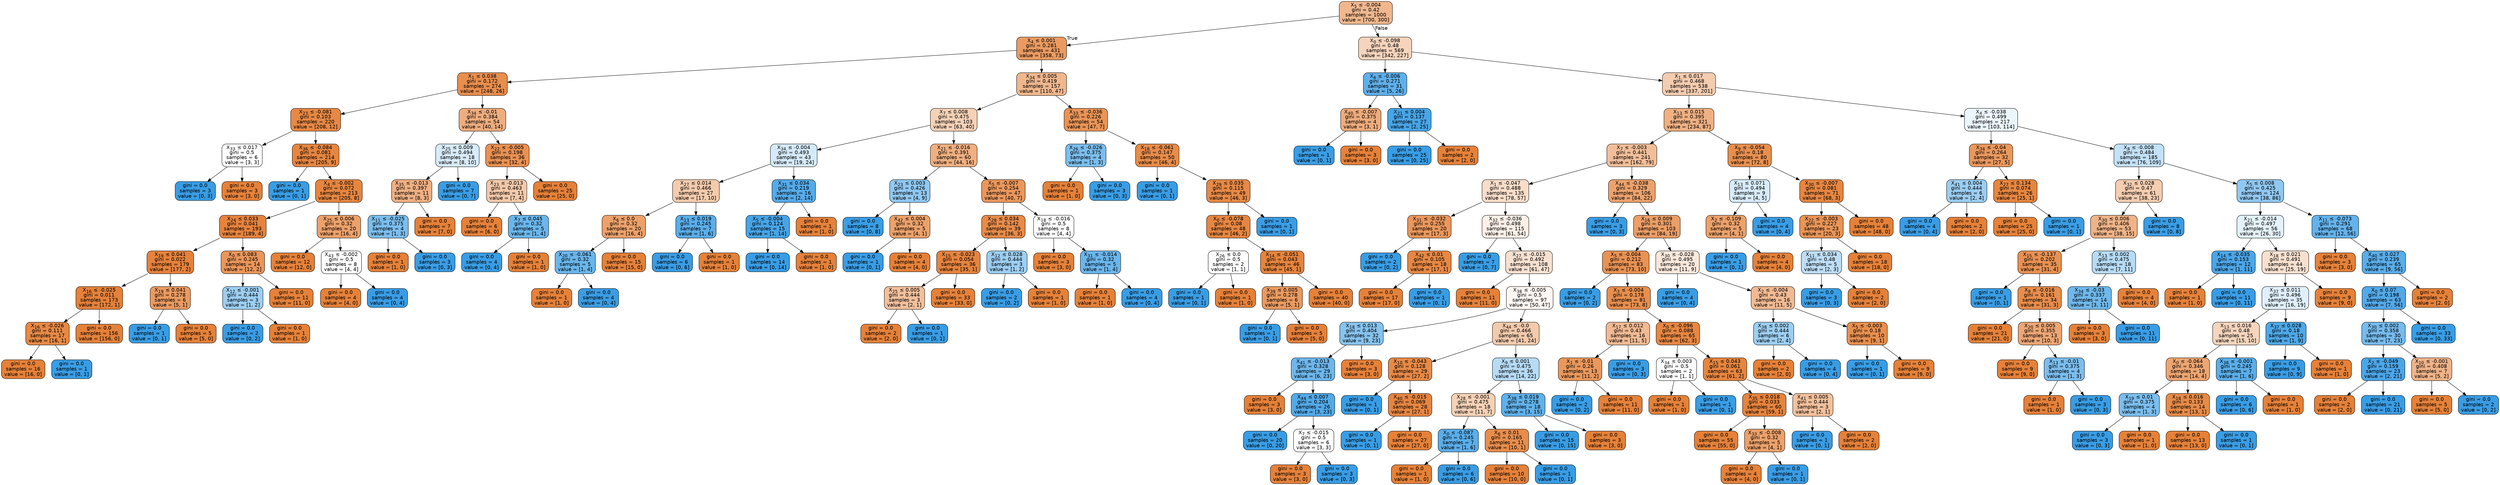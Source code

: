 digraph Tree {
node [shape=box, style="filled, rounded", color="black", fontname=helvetica] ;
edge [fontname=helvetica] ;
0 [label=<X<SUB>5</SUB> &le; -0.004<br/>gini = 0.42<br/>samples = 1000<br/>value = [700, 300]>, fillcolor="#e5813992"] ;
1 [label=<X<SUB>4</SUB> &le; 0.001<br/>gini = 0.281<br/>samples = 431<br/>value = [358, 73]>, fillcolor="#e58139cb"] ;
0 -> 1 [labeldistance=2.5, labelangle=45, headlabel="True"] ;
2 [label=<X<SUB>1</SUB> &le; 0.038<br/>gini = 0.172<br/>samples = 274<br/>value = [248, 26]>, fillcolor="#e58139e4"] ;
1 -> 2 ;
3 [label=<X<SUB>23</SUB> &le; -0.081<br/>gini = 0.103<br/>samples = 220<br/>value = [208, 12]>, fillcolor="#e58139f0"] ;
2 -> 3 ;
4 [label=<X<SUB>33</SUB> &le; 0.017<br/>gini = 0.5<br/>samples = 6<br/>value = [3, 3]>, fillcolor="#e5813900"] ;
3 -> 4 ;
5 [label=<gini = 0.0<br/>samples = 3<br/>value = [0, 3]>, fillcolor="#399de5ff"] ;
4 -> 5 ;
6 [label=<gini = 0.0<br/>samples = 3<br/>value = [3, 0]>, fillcolor="#e58139ff"] ;
4 -> 6 ;
7 [label=<X<SUB>36</SUB> &le; -0.084<br/>gini = 0.081<br/>samples = 214<br/>value = [205, 9]>, fillcolor="#e58139f4"] ;
3 -> 7 ;
8 [label=<gini = 0.0<br/>samples = 1<br/>value = [0, 1]>, fillcolor="#399de5ff"] ;
7 -> 8 ;
9 [label=<X<SUB>4</SUB> &le; -0.002<br/>gini = 0.072<br/>samples = 213<br/>value = [205, 8]>, fillcolor="#e58139f5"] ;
7 -> 9 ;
10 [label=<X<SUB>24</SUB> &le; 0.033<br/>gini = 0.041<br/>samples = 193<br/>value = [189, 4]>, fillcolor="#e58139fa"] ;
9 -> 10 ;
11 [label=<X<SUB>19</SUB> &le; 0.041<br/>gini = 0.022<br/>samples = 179<br/>value = [177, 2]>, fillcolor="#e58139fc"] ;
10 -> 11 ;
12 [label=<X<SUB>16</SUB> &le; -0.025<br/>gini = 0.011<br/>samples = 173<br/>value = [172, 1]>, fillcolor="#e58139fe"] ;
11 -> 12 ;
13 [label=<X<SUB>16</SUB> &le; -0.026<br/>gini = 0.111<br/>samples = 17<br/>value = [16, 1]>, fillcolor="#e58139ef"] ;
12 -> 13 ;
14 [label=<gini = 0.0<br/>samples = 16<br/>value = [16, 0]>, fillcolor="#e58139ff"] ;
13 -> 14 ;
15 [label=<gini = 0.0<br/>samples = 1<br/>value = [0, 1]>, fillcolor="#399de5ff"] ;
13 -> 15 ;
16 [label=<gini = 0.0<br/>samples = 156<br/>value = [156, 0]>, fillcolor="#e58139ff"] ;
12 -> 16 ;
17 [label=<X<SUB>19</SUB> &le; 0.041<br/>gini = 0.278<br/>samples = 6<br/>value = [5, 1]>, fillcolor="#e58139cc"] ;
11 -> 17 ;
18 [label=<gini = 0.0<br/>samples = 1<br/>value = [0, 1]>, fillcolor="#399de5ff"] ;
17 -> 18 ;
19 [label=<gini = 0.0<br/>samples = 5<br/>value = [5, 0]>, fillcolor="#e58139ff"] ;
17 -> 19 ;
20 [label=<X<SUB>0</SUB> &le; 0.083<br/>gini = 0.245<br/>samples = 14<br/>value = [12, 2]>, fillcolor="#e58139d4"] ;
10 -> 20 ;
21 [label=<X<SUB>12</SUB> &le; -0.001<br/>gini = 0.444<br/>samples = 3<br/>value = [1, 2]>, fillcolor="#399de57f"] ;
20 -> 21 ;
22 [label=<gini = 0.0<br/>samples = 2<br/>value = [0, 2]>, fillcolor="#399de5ff"] ;
21 -> 22 ;
23 [label=<gini = 0.0<br/>samples = 1<br/>value = [1, 0]>, fillcolor="#e58139ff"] ;
21 -> 23 ;
24 [label=<gini = 0.0<br/>samples = 11<br/>value = [11, 0]>, fillcolor="#e58139ff"] ;
20 -> 24 ;
25 [label=<X<SUB>25</SUB> &le; 0.006<br/>gini = 0.32<br/>samples = 20<br/>value = [16, 4]>, fillcolor="#e58139bf"] ;
9 -> 25 ;
26 [label=<gini = 0.0<br/>samples = 12<br/>value = [12, 0]>, fillcolor="#e58139ff"] ;
25 -> 26 ;
27 [label=<X<SUB>43</SUB> &le; -0.002<br/>gini = 0.5<br/>samples = 8<br/>value = [4, 4]>, fillcolor="#e5813900"] ;
25 -> 27 ;
28 [label=<gini = 0.0<br/>samples = 4<br/>value = [4, 0]>, fillcolor="#e58139ff"] ;
27 -> 28 ;
29 [label=<gini = 0.0<br/>samples = 4<br/>value = [0, 4]>, fillcolor="#399de5ff"] ;
27 -> 29 ;
30 [label=<X<SUB>34</SUB> &le; -0.01<br/>gini = 0.384<br/>samples = 54<br/>value = [40, 14]>, fillcolor="#e58139a6"] ;
2 -> 30 ;
31 [label=<X<SUB>25</SUB> &le; 0.009<br/>gini = 0.494<br/>samples = 18<br/>value = [8, 10]>, fillcolor="#399de533"] ;
30 -> 31 ;
32 [label=<X<SUB>35</SUB> &le; -0.013<br/>gini = 0.397<br/>samples = 11<br/>value = [8, 3]>, fillcolor="#e581399f"] ;
31 -> 32 ;
33 [label=<X<SUB>11</SUB> &le; -0.025<br/>gini = 0.375<br/>samples = 4<br/>value = [1, 3]>, fillcolor="#399de5aa"] ;
32 -> 33 ;
34 [label=<gini = 0.0<br/>samples = 1<br/>value = [1, 0]>, fillcolor="#e58139ff"] ;
33 -> 34 ;
35 [label=<gini = 0.0<br/>samples = 3<br/>value = [0, 3]>, fillcolor="#399de5ff"] ;
33 -> 35 ;
36 [label=<gini = 0.0<br/>samples = 7<br/>value = [7, 0]>, fillcolor="#e58139ff"] ;
32 -> 36 ;
37 [label=<gini = 0.0<br/>samples = 7<br/>value = [0, 7]>, fillcolor="#399de5ff"] ;
31 -> 37 ;
38 [label=<X<SUB>22</SUB> &le; -0.005<br/>gini = 0.198<br/>samples = 36<br/>value = [32, 4]>, fillcolor="#e58139df"] ;
30 -> 38 ;
39 [label=<X<SUB>23</SUB> &le; -0.013<br/>gini = 0.463<br/>samples = 11<br/>value = [7, 4]>, fillcolor="#e581396d"] ;
38 -> 39 ;
40 [label=<gini = 0.0<br/>samples = 6<br/>value = [6, 0]>, fillcolor="#e58139ff"] ;
39 -> 40 ;
41 [label=<X<SUB>7</SUB> &le; 0.045<br/>gini = 0.32<br/>samples = 5<br/>value = [1, 4]>, fillcolor="#399de5bf"] ;
39 -> 41 ;
42 [label=<gini = 0.0<br/>samples = 4<br/>value = [0, 4]>, fillcolor="#399de5ff"] ;
41 -> 42 ;
43 [label=<gini = 0.0<br/>samples = 1<br/>value = [1, 0]>, fillcolor="#e58139ff"] ;
41 -> 43 ;
44 [label=<gini = 0.0<br/>samples = 25<br/>value = [25, 0]>, fillcolor="#e58139ff"] ;
38 -> 44 ;
45 [label=<X<SUB>34</SUB> &le; 0.005<br/>gini = 0.419<br/>samples = 157<br/>value = [110, 47]>, fillcolor="#e5813992"] ;
1 -> 45 ;
46 [label=<X<SUB>7</SUB> &le; 0.008<br/>gini = 0.475<br/>samples = 103<br/>value = [63, 40]>, fillcolor="#e581395d"] ;
45 -> 46 ;
47 [label=<X<SUB>34</SUB> &le; -0.004<br/>gini = 0.493<br/>samples = 43<br/>value = [19, 24]>, fillcolor="#399de535"] ;
46 -> 47 ;
48 [label=<X<SUB>27</SUB> &le; 0.014<br/>gini = 0.466<br/>samples = 27<br/>value = [17, 10]>, fillcolor="#e5813969"] ;
47 -> 48 ;
49 [label=<X<SUB>6</SUB> &le; 0.0<br/>gini = 0.32<br/>samples = 20<br/>value = [16, 4]>, fillcolor="#e58139bf"] ;
48 -> 49 ;
50 [label=<X<SUB>20</SUB> &le; -0.061<br/>gini = 0.32<br/>samples = 5<br/>value = [1, 4]>, fillcolor="#399de5bf"] ;
49 -> 50 ;
51 [label=<gini = 0.0<br/>samples = 1<br/>value = [1, 0]>, fillcolor="#e58139ff"] ;
50 -> 51 ;
52 [label=<gini = 0.0<br/>samples = 4<br/>value = [0, 4]>, fillcolor="#399de5ff"] ;
50 -> 52 ;
53 [label=<gini = 0.0<br/>samples = 15<br/>value = [15, 0]>, fillcolor="#e58139ff"] ;
49 -> 53 ;
54 [label=<X<SUB>13</SUB> &le; 0.019<br/>gini = 0.245<br/>samples = 7<br/>value = [1, 6]>, fillcolor="#399de5d4"] ;
48 -> 54 ;
55 [label=<gini = 0.0<br/>samples = 6<br/>value = [0, 6]>, fillcolor="#399de5ff"] ;
54 -> 55 ;
56 [label=<gini = 0.0<br/>samples = 1<br/>value = [1, 0]>, fillcolor="#e58139ff"] ;
54 -> 56 ;
57 [label=<X<SUB>31</SUB> &le; 0.034<br/>gini = 0.219<br/>samples = 16<br/>value = [2, 14]>, fillcolor="#399de5db"] ;
47 -> 57 ;
58 [label=<X<SUB>5</SUB> &le; -0.004<br/>gini = 0.124<br/>samples = 15<br/>value = [1, 14]>, fillcolor="#399de5ed"] ;
57 -> 58 ;
59 [label=<gini = 0.0<br/>samples = 14<br/>value = [0, 14]>, fillcolor="#399de5ff"] ;
58 -> 59 ;
60 [label=<gini = 0.0<br/>samples = 1<br/>value = [1, 0]>, fillcolor="#e58139ff"] ;
58 -> 60 ;
61 [label=<gini = 0.0<br/>samples = 1<br/>value = [1, 0]>, fillcolor="#e58139ff"] ;
57 -> 61 ;
62 [label=<X<SUB>21</SUB> &le; -0.016<br/>gini = 0.391<br/>samples = 60<br/>value = [44, 16]>, fillcolor="#e58139a2"] ;
46 -> 62 ;
63 [label=<X<SUB>23</SUB> &le; 0.003<br/>gini = 0.426<br/>samples = 13<br/>value = [4, 9]>, fillcolor="#399de58e"] ;
62 -> 63 ;
64 [label=<gini = 0.0<br/>samples = 8<br/>value = [0, 8]>, fillcolor="#399de5ff"] ;
63 -> 64 ;
65 [label=<X<SUB>42</SUB> &le; 0.004<br/>gini = 0.32<br/>samples = 5<br/>value = [4, 1]>, fillcolor="#e58139bf"] ;
63 -> 65 ;
66 [label=<gini = 0.0<br/>samples = 1<br/>value = [0, 1]>, fillcolor="#399de5ff"] ;
65 -> 66 ;
67 [label=<gini = 0.0<br/>samples = 4<br/>value = [4, 0]>, fillcolor="#e58139ff"] ;
65 -> 67 ;
68 [label=<X<SUB>5</SUB> &le; -0.007<br/>gini = 0.254<br/>samples = 47<br/>value = [40, 7]>, fillcolor="#e58139d2"] ;
62 -> 68 ;
69 [label=<X<SUB>28</SUB> &le; 0.034<br/>gini = 0.142<br/>samples = 39<br/>value = [36, 3]>, fillcolor="#e58139ea"] ;
68 -> 69 ;
70 [label=<X<SUB>15</SUB> &le; -0.023<br/>gini = 0.054<br/>samples = 36<br/>value = [35, 1]>, fillcolor="#e58139f8"] ;
69 -> 70 ;
71 [label=<X<SUB>25</SUB> &le; 0.005<br/>gini = 0.444<br/>samples = 3<br/>value = [2, 1]>, fillcolor="#e581397f"] ;
70 -> 71 ;
72 [label=<gini = 0.0<br/>samples = 2<br/>value = [2, 0]>, fillcolor="#e58139ff"] ;
71 -> 72 ;
73 [label=<gini = 0.0<br/>samples = 1<br/>value = [0, 1]>, fillcolor="#399de5ff"] ;
71 -> 73 ;
74 [label=<gini = 0.0<br/>samples = 33<br/>value = [33, 0]>, fillcolor="#e58139ff"] ;
70 -> 74 ;
75 [label=<X<SUB>12</SUB> &le; 0.028<br/>gini = 0.444<br/>samples = 3<br/>value = [1, 2]>, fillcolor="#399de57f"] ;
69 -> 75 ;
76 [label=<gini = 0.0<br/>samples = 2<br/>value = [0, 2]>, fillcolor="#399de5ff"] ;
75 -> 76 ;
77 [label=<gini = 0.0<br/>samples = 1<br/>value = [1, 0]>, fillcolor="#e58139ff"] ;
75 -> 77 ;
78 [label=<X<SUB>18</SUB> &le; -0.016<br/>gini = 0.5<br/>samples = 8<br/>value = [4, 4]>, fillcolor="#e5813900"] ;
68 -> 78 ;
79 [label=<gini = 0.0<br/>samples = 3<br/>value = [3, 0]>, fillcolor="#e58139ff"] ;
78 -> 79 ;
80 [label=<X<SUB>31</SUB> &le; -0.014<br/>gini = 0.32<br/>samples = 5<br/>value = [1, 4]>, fillcolor="#399de5bf"] ;
78 -> 80 ;
81 [label=<gini = 0.0<br/>samples = 1<br/>value = [1, 0]>, fillcolor="#e58139ff"] ;
80 -> 81 ;
82 [label=<gini = 0.0<br/>samples = 4<br/>value = [0, 4]>, fillcolor="#399de5ff"] ;
80 -> 82 ;
83 [label=<X<SUB>33</SUB> &le; -0.036<br/>gini = 0.226<br/>samples = 54<br/>value = [47, 7]>, fillcolor="#e58139d9"] ;
45 -> 83 ;
84 [label=<X<SUB>26</SUB> &le; -0.026<br/>gini = 0.375<br/>samples = 4<br/>value = [1, 3]>, fillcolor="#399de5aa"] ;
83 -> 84 ;
85 [label=<gini = 0.0<br/>samples = 1<br/>value = [1, 0]>, fillcolor="#e58139ff"] ;
84 -> 85 ;
86 [label=<gini = 0.0<br/>samples = 3<br/>value = [0, 3]>, fillcolor="#399de5ff"] ;
84 -> 86 ;
87 [label=<X<SUB>18</SUB> &le; -0.061<br/>gini = 0.147<br/>samples = 50<br/>value = [46, 4]>, fillcolor="#e58139e9"] ;
83 -> 87 ;
88 [label=<gini = 0.0<br/>samples = 1<br/>value = [0, 1]>, fillcolor="#399de5ff"] ;
87 -> 88 ;
89 [label=<X<SUB>29</SUB> &le; 0.035<br/>gini = 0.115<br/>samples = 49<br/>value = [46, 3]>, fillcolor="#e58139ee"] ;
87 -> 89 ;
90 [label=<X<SUB>0</SUB> &le; -0.078<br/>gini = 0.08<br/>samples = 48<br/>value = [46, 2]>, fillcolor="#e58139f4"] ;
89 -> 90 ;
91 [label=<X<SUB>26</SUB> &le; 0.0<br/>gini = 0.5<br/>samples = 2<br/>value = [1, 1]>, fillcolor="#e5813900"] ;
90 -> 91 ;
92 [label=<gini = 0.0<br/>samples = 1<br/>value = [0, 1]>, fillcolor="#399de5ff"] ;
91 -> 92 ;
93 [label=<gini = 0.0<br/>samples = 1<br/>value = [1, 0]>, fillcolor="#e58139ff"] ;
91 -> 93 ;
94 [label=<X<SUB>14</SUB> &le; -0.051<br/>gini = 0.043<br/>samples = 46<br/>value = [45, 1]>, fillcolor="#e58139f9"] ;
90 -> 94 ;
95 [label=<X<SUB>39</SUB> &le; 0.005<br/>gini = 0.278<br/>samples = 6<br/>value = [5, 1]>, fillcolor="#e58139cc"] ;
94 -> 95 ;
96 [label=<gini = 0.0<br/>samples = 1<br/>value = [0, 1]>, fillcolor="#399de5ff"] ;
95 -> 96 ;
97 [label=<gini = 0.0<br/>samples = 5<br/>value = [5, 0]>, fillcolor="#e58139ff"] ;
95 -> 97 ;
98 [label=<gini = 0.0<br/>samples = 40<br/>value = [40, 0]>, fillcolor="#e58139ff"] ;
94 -> 98 ;
99 [label=<gini = 0.0<br/>samples = 1<br/>value = [0, 1]>, fillcolor="#399de5ff"] ;
89 -> 99 ;
100 [label=<X<SUB>0</SUB> &le; -0.098<br/>gini = 0.48<br/>samples = 569<br/>value = [342, 227]>, fillcolor="#e5813956"] ;
0 -> 100 [labeldistance=2.5, labelangle=-45, headlabel="False"] ;
101 [label=<X<SUB>6</SUB> &le; -0.006<br/>gini = 0.271<br/>samples = 31<br/>value = [5, 26]>, fillcolor="#399de5ce"] ;
100 -> 101 ;
102 [label=<X<SUB>40</SUB> &le; -0.007<br/>gini = 0.375<br/>samples = 4<br/>value = [3, 1]>, fillcolor="#e58139aa"] ;
101 -> 102 ;
103 [label=<gini = 0.0<br/>samples = 1<br/>value = [0, 1]>, fillcolor="#399de5ff"] ;
102 -> 103 ;
104 [label=<gini = 0.0<br/>samples = 3<br/>value = [3, 0]>, fillcolor="#e58139ff"] ;
102 -> 104 ;
105 [label=<X<SUB>21</SUB> &le; 0.004<br/>gini = 0.137<br/>samples = 27<br/>value = [2, 25]>, fillcolor="#399de5eb"] ;
101 -> 105 ;
106 [label=<gini = 0.0<br/>samples = 25<br/>value = [0, 25]>, fillcolor="#399de5ff"] ;
105 -> 106 ;
107 [label=<gini = 0.0<br/>samples = 2<br/>value = [2, 0]>, fillcolor="#e58139ff"] ;
105 -> 107 ;
108 [label=<X<SUB>1</SUB> &le; 0.017<br/>gini = 0.468<br/>samples = 538<br/>value = [337, 201]>, fillcolor="#e5813967"] ;
100 -> 108 ;
109 [label=<X<SUB>13</SUB> &le; 0.015<br/>gini = 0.395<br/>samples = 321<br/>value = [234, 87]>, fillcolor="#e58139a0"] ;
108 -> 109 ;
110 [label=<X<SUB>7</SUB> &le; -0.003<br/>gini = 0.441<br/>samples = 241<br/>value = [162, 79]>, fillcolor="#e5813983"] ;
109 -> 110 ;
111 [label=<X<SUB>1</SUB> &le; -0.047<br/>gini = 0.488<br/>samples = 135<br/>value = [78, 57]>, fillcolor="#e5813945"] ;
110 -> 111 ;
112 [label=<X<SUB>31</SUB> &le; -0.032<br/>gini = 0.255<br/>samples = 20<br/>value = [17, 3]>, fillcolor="#e58139d2"] ;
111 -> 112 ;
113 [label=<gini = 0.0<br/>samples = 2<br/>value = [0, 2]>, fillcolor="#399de5ff"] ;
112 -> 113 ;
114 [label=<X<SUB>42</SUB> &le; 0.01<br/>gini = 0.105<br/>samples = 18<br/>value = [17, 1]>, fillcolor="#e58139f0"] ;
112 -> 114 ;
115 [label=<gini = 0.0<br/>samples = 17<br/>value = [17, 0]>, fillcolor="#e58139ff"] ;
114 -> 115 ;
116 [label=<gini = 0.0<br/>samples = 1<br/>value = [0, 1]>, fillcolor="#399de5ff"] ;
114 -> 116 ;
117 [label=<X<SUB>32</SUB> &le; -0.036<br/>gini = 0.498<br/>samples = 115<br/>value = [61, 54]>, fillcolor="#e581391d"] ;
111 -> 117 ;
118 [label=<gini = 0.0<br/>samples = 7<br/>value = [0, 7]>, fillcolor="#399de5ff"] ;
117 -> 118 ;
119 [label=<X<SUB>27</SUB> &le; -0.015<br/>gini = 0.492<br/>samples = 108<br/>value = [61, 47]>, fillcolor="#e581393b"] ;
117 -> 119 ;
120 [label=<gini = 0.0<br/>samples = 11<br/>value = [11, 0]>, fillcolor="#e58139ff"] ;
119 -> 120 ;
121 [label=<X<SUB>38</SUB> &le; -0.005<br/>gini = 0.5<br/>samples = 97<br/>value = [50, 47]>, fillcolor="#e581390f"] ;
119 -> 121 ;
122 [label=<X<SUB>18</SUB> &le; 0.013<br/>gini = 0.404<br/>samples = 32<br/>value = [9, 23]>, fillcolor="#399de59b"] ;
121 -> 122 ;
123 [label=<X<SUB>41</SUB> &le; -0.013<br/>gini = 0.328<br/>samples = 29<br/>value = [6, 23]>, fillcolor="#399de5bc"] ;
122 -> 123 ;
124 [label=<gini = 0.0<br/>samples = 3<br/>value = [3, 0]>, fillcolor="#e58139ff"] ;
123 -> 124 ;
125 [label=<X<SUB>44</SUB> &le; 0.007<br/>gini = 0.204<br/>samples = 26<br/>value = [3, 23]>, fillcolor="#399de5de"] ;
123 -> 125 ;
126 [label=<gini = 0.0<br/>samples = 20<br/>value = [0, 20]>, fillcolor="#399de5ff"] ;
125 -> 126 ;
127 [label=<X<SUB>7</SUB> &le; -0.015<br/>gini = 0.5<br/>samples = 6<br/>value = [3, 3]>, fillcolor="#e5813900"] ;
125 -> 127 ;
128 [label=<gini = 0.0<br/>samples = 3<br/>value = [3, 0]>, fillcolor="#e58139ff"] ;
127 -> 128 ;
129 [label=<gini = 0.0<br/>samples = 3<br/>value = [0, 3]>, fillcolor="#399de5ff"] ;
127 -> 129 ;
130 [label=<gini = 0.0<br/>samples = 3<br/>value = [3, 0]>, fillcolor="#e58139ff"] ;
122 -> 130 ;
131 [label=<X<SUB>44</SUB> &le; -0.0<br/>gini = 0.466<br/>samples = 65<br/>value = [41, 24]>, fillcolor="#e581396a"] ;
121 -> 131 ;
132 [label=<X<SUB>10</SUB> &le; -0.043<br/>gini = 0.128<br/>samples = 29<br/>value = [27, 2]>, fillcolor="#e58139ec"] ;
131 -> 132 ;
133 [label=<gini = 0.0<br/>samples = 1<br/>value = [0, 1]>, fillcolor="#399de5ff"] ;
132 -> 133 ;
134 [label=<X<SUB>40</SUB> &le; -0.015<br/>gini = 0.069<br/>samples = 28<br/>value = [27, 1]>, fillcolor="#e58139f6"] ;
132 -> 134 ;
135 [label=<gini = 0.0<br/>samples = 1<br/>value = [0, 1]>, fillcolor="#399de5ff"] ;
134 -> 135 ;
136 [label=<gini = 0.0<br/>samples = 27<br/>value = [27, 0]>, fillcolor="#e58139ff"] ;
134 -> 136 ;
137 [label=<X<SUB>9</SUB> &le; 0.001<br/>gini = 0.475<br/>samples = 36<br/>value = [14, 22]>, fillcolor="#399de55d"] ;
131 -> 137 ;
138 [label=<X<SUB>28</SUB> &le; -0.001<br/>gini = 0.475<br/>samples = 18<br/>value = [11, 7]>, fillcolor="#e581395d"] ;
137 -> 138 ;
139 [label=<X<SUB>0</SUB> &le; -0.087<br/>gini = 0.245<br/>samples = 7<br/>value = [1, 6]>, fillcolor="#399de5d4"] ;
138 -> 139 ;
140 [label=<gini = 0.0<br/>samples = 1<br/>value = [1, 0]>, fillcolor="#e58139ff"] ;
139 -> 140 ;
141 [label=<gini = 0.0<br/>samples = 6<br/>value = [0, 6]>, fillcolor="#399de5ff"] ;
139 -> 141 ;
142 [label=<X<SUB>6</SUB> &le; 0.01<br/>gini = 0.165<br/>samples = 11<br/>value = [10, 1]>, fillcolor="#e58139e6"] ;
138 -> 142 ;
143 [label=<gini = 0.0<br/>samples = 10<br/>value = [10, 0]>, fillcolor="#e58139ff"] ;
142 -> 143 ;
144 [label=<gini = 0.0<br/>samples = 1<br/>value = [0, 1]>, fillcolor="#399de5ff"] ;
142 -> 144 ;
145 [label=<X<SUB>38</SUB> &le; 0.019<br/>gini = 0.278<br/>samples = 18<br/>value = [3, 15]>, fillcolor="#399de5cc"] ;
137 -> 145 ;
146 [label=<gini = 0.0<br/>samples = 15<br/>value = [0, 15]>, fillcolor="#399de5ff"] ;
145 -> 146 ;
147 [label=<gini = 0.0<br/>samples = 3<br/>value = [3, 0]>, fillcolor="#e58139ff"] ;
145 -> 147 ;
148 [label=<X<SUB>44</SUB> &le; -0.038<br/>gini = 0.329<br/>samples = 106<br/>value = [84, 22]>, fillcolor="#e58139bc"] ;
110 -> 148 ;
149 [label=<gini = 0.0<br/>samples = 3<br/>value = [0, 3]>, fillcolor="#399de5ff"] ;
148 -> 149 ;
150 [label=<X<SUB>16</SUB> &le; 0.009<br/>gini = 0.301<br/>samples = 103<br/>value = [84, 19]>, fillcolor="#e58139c5"] ;
148 -> 150 ;
151 [label=<X<SUB>5</SUB> &le; -0.004<br/>gini = 0.212<br/>samples = 83<br/>value = [73, 10]>, fillcolor="#e58139dc"] ;
150 -> 151 ;
152 [label=<gini = 0.0<br/>samples = 2<br/>value = [0, 2]>, fillcolor="#399de5ff"] ;
151 -> 152 ;
153 [label=<X<SUB>3</SUB> &le; -0.004<br/>gini = 0.178<br/>samples = 81<br/>value = [73, 8]>, fillcolor="#e58139e3"] ;
151 -> 153 ;
154 [label=<X<SUB>17</SUB> &le; 0.012<br/>gini = 0.43<br/>samples = 16<br/>value = [11, 5]>, fillcolor="#e581398b"] ;
153 -> 154 ;
155 [label=<X<SUB>1</SUB> &le; -0.01<br/>gini = 0.26<br/>samples = 13<br/>value = [11, 2]>, fillcolor="#e58139d1"] ;
154 -> 155 ;
156 [label=<gini = 0.0<br/>samples = 2<br/>value = [0, 2]>, fillcolor="#399de5ff"] ;
155 -> 156 ;
157 [label=<gini = 0.0<br/>samples = 11<br/>value = [11, 0]>, fillcolor="#e58139ff"] ;
155 -> 157 ;
158 [label=<gini = 0.0<br/>samples = 3<br/>value = [0, 3]>, fillcolor="#399de5ff"] ;
154 -> 158 ;
159 [label=<X<SUB>0</SUB> &le; -0.096<br/>gini = 0.088<br/>samples = 65<br/>value = [62, 3]>, fillcolor="#e58139f3"] ;
153 -> 159 ;
160 [label=<X<SUB>34</SUB> &le; 0.003<br/>gini = 0.5<br/>samples = 2<br/>value = [1, 1]>, fillcolor="#e5813900"] ;
159 -> 160 ;
161 [label=<gini = 0.0<br/>samples = 1<br/>value = [1, 0]>, fillcolor="#e58139ff"] ;
160 -> 161 ;
162 [label=<gini = 0.0<br/>samples = 1<br/>value = [0, 1]>, fillcolor="#399de5ff"] ;
160 -> 162 ;
163 [label=<X<SUB>15</SUB> &le; 0.043<br/>gini = 0.061<br/>samples = 63<br/>value = [61, 2]>, fillcolor="#e58139f7"] ;
159 -> 163 ;
164 [label=<X<SUB>35</SUB> &le; 0.018<br/>gini = 0.033<br/>samples = 60<br/>value = [59, 1]>, fillcolor="#e58139fb"] ;
163 -> 164 ;
165 [label=<gini = 0.0<br/>samples = 55<br/>value = [55, 0]>, fillcolor="#e58139ff"] ;
164 -> 165 ;
166 [label=<X<SUB>33</SUB> &le; -0.008<br/>gini = 0.32<br/>samples = 5<br/>value = [4, 1]>, fillcolor="#e58139bf"] ;
164 -> 166 ;
167 [label=<gini = 0.0<br/>samples = 4<br/>value = [4, 0]>, fillcolor="#e58139ff"] ;
166 -> 167 ;
168 [label=<gini = 0.0<br/>samples = 1<br/>value = [0, 1]>, fillcolor="#399de5ff"] ;
166 -> 168 ;
169 [label=<X<SUB>41</SUB> &le; 0.005<br/>gini = 0.444<br/>samples = 3<br/>value = [2, 1]>, fillcolor="#e581397f"] ;
163 -> 169 ;
170 [label=<gini = 0.0<br/>samples = 1<br/>value = [0, 1]>, fillcolor="#399de5ff"] ;
169 -> 170 ;
171 [label=<gini = 0.0<br/>samples = 2<br/>value = [2, 0]>, fillcolor="#e58139ff"] ;
169 -> 171 ;
172 [label=<X<SUB>30</SUB> &le; -0.028<br/>gini = 0.495<br/>samples = 20<br/>value = [11, 9]>, fillcolor="#e581392e"] ;
150 -> 172 ;
173 [label=<gini = 0.0<br/>samples = 4<br/>value = [0, 4]>, fillcolor="#399de5ff"] ;
172 -> 173 ;
174 [label=<X<SUB>2</SUB> &le; -0.004<br/>gini = 0.43<br/>samples = 16<br/>value = [11, 5]>, fillcolor="#e581398b"] ;
172 -> 174 ;
175 [label=<X<SUB>38</SUB> &le; 0.002<br/>gini = 0.444<br/>samples = 6<br/>value = [2, 4]>, fillcolor="#399de57f"] ;
174 -> 175 ;
176 [label=<gini = 0.0<br/>samples = 2<br/>value = [2, 0]>, fillcolor="#e58139ff"] ;
175 -> 176 ;
177 [label=<gini = 0.0<br/>samples = 4<br/>value = [0, 4]>, fillcolor="#399de5ff"] ;
175 -> 177 ;
178 [label=<X<SUB>5</SUB> &le; -0.003<br/>gini = 0.18<br/>samples = 10<br/>value = [9, 1]>, fillcolor="#e58139e3"] ;
174 -> 178 ;
179 [label=<gini = 0.0<br/>samples = 1<br/>value = [0, 1]>, fillcolor="#399de5ff"] ;
178 -> 179 ;
180 [label=<gini = 0.0<br/>samples = 9<br/>value = [9, 0]>, fillcolor="#e58139ff"] ;
178 -> 180 ;
181 [label=<X<SUB>9</SUB> &le; -0.054<br/>gini = 0.18<br/>samples = 80<br/>value = [72, 8]>, fillcolor="#e58139e3"] ;
109 -> 181 ;
182 [label=<X<SUB>13</SUB> &le; 0.071<br/>gini = 0.494<br/>samples = 9<br/>value = [4, 5]>, fillcolor="#399de533"] ;
181 -> 182 ;
183 [label=<X<SUB>2</SUB> &le; -0.109<br/>gini = 0.32<br/>samples = 5<br/>value = [4, 1]>, fillcolor="#e58139bf"] ;
182 -> 183 ;
184 [label=<gini = 0.0<br/>samples = 1<br/>value = [0, 1]>, fillcolor="#399de5ff"] ;
183 -> 184 ;
185 [label=<gini = 0.0<br/>samples = 4<br/>value = [4, 0]>, fillcolor="#e58139ff"] ;
183 -> 185 ;
186 [label=<gini = 0.0<br/>samples = 4<br/>value = [0, 4]>, fillcolor="#399de5ff"] ;
182 -> 186 ;
187 [label=<X<SUB>30</SUB> &le; -0.007<br/>gini = 0.081<br/>samples = 71<br/>value = [68, 3]>, fillcolor="#e58139f4"] ;
181 -> 187 ;
188 [label=<X<SUB>22</SUB> &le; -0.003<br/>gini = 0.227<br/>samples = 23<br/>value = [20, 3]>, fillcolor="#e58139d9"] ;
187 -> 188 ;
189 [label=<X<SUB>11</SUB> &le; 0.034<br/>gini = 0.48<br/>samples = 5<br/>value = [2, 3]>, fillcolor="#399de555"] ;
188 -> 189 ;
190 [label=<gini = 0.0<br/>samples = 3<br/>value = [0, 3]>, fillcolor="#399de5ff"] ;
189 -> 190 ;
191 [label=<gini = 0.0<br/>samples = 2<br/>value = [2, 0]>, fillcolor="#e58139ff"] ;
189 -> 191 ;
192 [label=<gini = 0.0<br/>samples = 18<br/>value = [18, 0]>, fillcolor="#e58139ff"] ;
188 -> 192 ;
193 [label=<gini = 0.0<br/>samples = 48<br/>value = [48, 0]>, fillcolor="#e58139ff"] ;
187 -> 193 ;
194 [label=<X<SUB>4</SUB> &le; -0.038<br/>gini = 0.499<br/>samples = 217<br/>value = [103, 114]>, fillcolor="#399de519"] ;
108 -> 194 ;
195 [label=<X<SUB>34</SUB> &le; -0.04<br/>gini = 0.264<br/>samples = 32<br/>value = [27, 5]>, fillcolor="#e58139d0"] ;
194 -> 195 ;
196 [label=<X<SUB>41</SUB> &le; 0.004<br/>gini = 0.444<br/>samples = 6<br/>value = [2, 4]>, fillcolor="#399de57f"] ;
195 -> 196 ;
197 [label=<gini = 0.0<br/>samples = 4<br/>value = [0, 4]>, fillcolor="#399de5ff"] ;
196 -> 197 ;
198 [label=<gini = 0.0<br/>samples = 2<br/>value = [2, 0]>, fillcolor="#e58139ff"] ;
196 -> 198 ;
199 [label=<X<SUB>27</SUB> &le; 0.134<br/>gini = 0.074<br/>samples = 26<br/>value = [25, 1]>, fillcolor="#e58139f5"] ;
195 -> 199 ;
200 [label=<gini = 0.0<br/>samples = 25<br/>value = [25, 0]>, fillcolor="#e58139ff"] ;
199 -> 200 ;
201 [label=<gini = 0.0<br/>samples = 1<br/>value = [0, 1]>, fillcolor="#399de5ff"] ;
199 -> 201 ;
202 [label=<X<SUB>8</SUB> &le; -0.008<br/>gini = 0.484<br/>samples = 185<br/>value = [76, 109]>, fillcolor="#399de54d"] ;
194 -> 202 ;
203 [label=<X<SUB>32</SUB> &le; 0.028<br/>gini = 0.47<br/>samples = 61<br/>value = [38, 23]>, fillcolor="#e5813965"] ;
202 -> 203 ;
204 [label=<X<SUB>30</SUB> &le; 0.006<br/>gini = 0.406<br/>samples = 53<br/>value = [38, 15]>, fillcolor="#e581399a"] ;
203 -> 204 ;
205 [label=<X<SUB>15</SUB> &le; -0.137<br/>gini = 0.202<br/>samples = 35<br/>value = [31, 4]>, fillcolor="#e58139de"] ;
204 -> 205 ;
206 [label=<gini = 0.0<br/>samples = 1<br/>value = [0, 1]>, fillcolor="#399de5ff"] ;
205 -> 206 ;
207 [label=<X<SUB>8</SUB> &le; -0.016<br/>gini = 0.161<br/>samples = 34<br/>value = [31, 3]>, fillcolor="#e58139e6"] ;
205 -> 207 ;
208 [label=<gini = 0.0<br/>samples = 21<br/>value = [21, 0]>, fillcolor="#e58139ff"] ;
207 -> 208 ;
209 [label=<X<SUB>20</SUB> &le; 0.005<br/>gini = 0.355<br/>samples = 13<br/>value = [10, 3]>, fillcolor="#e58139b3"] ;
207 -> 209 ;
210 [label=<gini = 0.0<br/>samples = 9<br/>value = [9, 0]>, fillcolor="#e58139ff"] ;
209 -> 210 ;
211 [label=<X<SUB>13</SUB> &le; -0.01<br/>gini = 0.375<br/>samples = 4<br/>value = [1, 3]>, fillcolor="#399de5aa"] ;
209 -> 211 ;
212 [label=<gini = 0.0<br/>samples = 1<br/>value = [1, 0]>, fillcolor="#e58139ff"] ;
211 -> 212 ;
213 [label=<gini = 0.0<br/>samples = 3<br/>value = [0, 3]>, fillcolor="#399de5ff"] ;
211 -> 213 ;
214 [label=<X<SUB>13</SUB> &le; 0.002<br/>gini = 0.475<br/>samples = 18<br/>value = [7, 11]>, fillcolor="#399de55d"] ;
204 -> 214 ;
215 [label=<X<SUB>34</SUB> &le; -0.03<br/>gini = 0.337<br/>samples = 14<br/>value = [3, 11]>, fillcolor="#399de5b9"] ;
214 -> 215 ;
216 [label=<gini = 0.0<br/>samples = 3<br/>value = [3, 0]>, fillcolor="#e58139ff"] ;
215 -> 216 ;
217 [label=<gini = 0.0<br/>samples = 11<br/>value = [0, 11]>, fillcolor="#399de5ff"] ;
215 -> 217 ;
218 [label=<gini = 0.0<br/>samples = 4<br/>value = [4, 0]>, fillcolor="#e58139ff"] ;
214 -> 218 ;
219 [label=<gini = 0.0<br/>samples = 8<br/>value = [0, 8]>, fillcolor="#399de5ff"] ;
203 -> 219 ;
220 [label=<X<SUB>5</SUB> &le; 0.008<br/>gini = 0.425<br/>samples = 124<br/>value = [38, 86]>, fillcolor="#399de58e"] ;
202 -> 220 ;
221 [label=<X<SUB>21</SUB> &le; -0.014<br/>gini = 0.497<br/>samples = 56<br/>value = [26, 30]>, fillcolor="#399de522"] ;
220 -> 221 ;
222 [label=<X<SUB>14</SUB> &le; -0.035<br/>gini = 0.153<br/>samples = 12<br/>value = [1, 11]>, fillcolor="#399de5e8"] ;
221 -> 222 ;
223 [label=<gini = 0.0<br/>samples = 1<br/>value = [1, 0]>, fillcolor="#e58139ff"] ;
222 -> 223 ;
224 [label=<gini = 0.0<br/>samples = 11<br/>value = [0, 11]>, fillcolor="#399de5ff"] ;
222 -> 224 ;
225 [label=<X<SUB>18</SUB> &le; 0.021<br/>gini = 0.491<br/>samples = 44<br/>value = [25, 19]>, fillcolor="#e581393d"] ;
221 -> 225 ;
226 [label=<X<SUB>37</SUB> &le; 0.011<br/>gini = 0.496<br/>samples = 35<br/>value = [16, 19]>, fillcolor="#399de528"] ;
225 -> 226 ;
227 [label=<X<SUB>13</SUB> &le; 0.016<br/>gini = 0.48<br/>samples = 25<br/>value = [15, 10]>, fillcolor="#e5813955"] ;
226 -> 227 ;
228 [label=<X<SUB>0</SUB> &le; -0.064<br/>gini = 0.346<br/>samples = 18<br/>value = [14, 4]>, fillcolor="#e58139b6"] ;
227 -> 228 ;
229 [label=<X<SUB>19</SUB> &le; 0.01<br/>gini = 0.375<br/>samples = 4<br/>value = [1, 3]>, fillcolor="#399de5aa"] ;
228 -> 229 ;
230 [label=<gini = 0.0<br/>samples = 3<br/>value = [0, 3]>, fillcolor="#399de5ff"] ;
229 -> 230 ;
231 [label=<gini = 0.0<br/>samples = 1<br/>value = [1, 0]>, fillcolor="#e58139ff"] ;
229 -> 231 ;
232 [label=<X<SUB>18</SUB> &le; 0.016<br/>gini = 0.133<br/>samples = 14<br/>value = [13, 1]>, fillcolor="#e58139eb"] ;
228 -> 232 ;
233 [label=<gini = 0.0<br/>samples = 13<br/>value = [13, 0]>, fillcolor="#e58139ff"] ;
232 -> 233 ;
234 [label=<gini = 0.0<br/>samples = 1<br/>value = [0, 1]>, fillcolor="#399de5ff"] ;
232 -> 234 ;
235 [label=<X<SUB>38</SUB> &le; -0.001<br/>gini = 0.245<br/>samples = 7<br/>value = [1, 6]>, fillcolor="#399de5d4"] ;
227 -> 235 ;
236 [label=<gini = 0.0<br/>samples = 6<br/>value = [0, 6]>, fillcolor="#399de5ff"] ;
235 -> 236 ;
237 [label=<gini = 0.0<br/>samples = 1<br/>value = [1, 0]>, fillcolor="#e58139ff"] ;
235 -> 237 ;
238 [label=<X<SUB>37</SUB> &le; 0.028<br/>gini = 0.18<br/>samples = 10<br/>value = [1, 9]>, fillcolor="#399de5e3"] ;
226 -> 238 ;
239 [label=<gini = 0.0<br/>samples = 9<br/>value = [0, 9]>, fillcolor="#399de5ff"] ;
238 -> 239 ;
240 [label=<gini = 0.0<br/>samples = 1<br/>value = [1, 0]>, fillcolor="#e58139ff"] ;
238 -> 240 ;
241 [label=<gini = 0.0<br/>samples = 9<br/>value = [9, 0]>, fillcolor="#e58139ff"] ;
225 -> 241 ;
242 [label=<X<SUB>11</SUB> &le; -0.073<br/>gini = 0.291<br/>samples = 68<br/>value = [12, 56]>, fillcolor="#399de5c8"] ;
220 -> 242 ;
243 [label=<gini = 0.0<br/>samples = 3<br/>value = [3, 0]>, fillcolor="#e58139ff"] ;
242 -> 243 ;
244 [label=<X<SUB>40</SUB> &le; 0.027<br/>gini = 0.239<br/>samples = 65<br/>value = [9, 56]>, fillcolor="#399de5d6"] ;
242 -> 244 ;
245 [label=<X<SUB>0</SUB> &le; 0.07<br/>gini = 0.198<br/>samples = 63<br/>value = [7, 56]>, fillcolor="#399de5df"] ;
244 -> 245 ;
246 [label=<X<SUB>30</SUB> &le; 0.002<br/>gini = 0.358<br/>samples = 30<br/>value = [7, 23]>, fillcolor="#399de5b1"] ;
245 -> 246 ;
247 [label=<X<SUB>2</SUB> &le; -0.049<br/>gini = 0.159<br/>samples = 23<br/>value = [2, 21]>, fillcolor="#399de5e7"] ;
246 -> 247 ;
248 [label=<gini = 0.0<br/>samples = 2<br/>value = [2, 0]>, fillcolor="#e58139ff"] ;
247 -> 248 ;
249 [label=<gini = 0.0<br/>samples = 21<br/>value = [0, 21]>, fillcolor="#399de5ff"] ;
247 -> 249 ;
250 [label=<X<SUB>10</SUB> &le; -0.001<br/>gini = 0.408<br/>samples = 7<br/>value = [5, 2]>, fillcolor="#e5813999"] ;
246 -> 250 ;
251 [label=<gini = 0.0<br/>samples = 5<br/>value = [5, 0]>, fillcolor="#e58139ff"] ;
250 -> 251 ;
252 [label=<gini = 0.0<br/>samples = 2<br/>value = [0, 2]>, fillcolor="#399de5ff"] ;
250 -> 252 ;
253 [label=<gini = 0.0<br/>samples = 33<br/>value = [0, 33]>, fillcolor="#399de5ff"] ;
245 -> 253 ;
254 [label=<gini = 0.0<br/>samples = 2<br/>value = [2, 0]>, fillcolor="#e58139ff"] ;
244 -> 254 ;
}